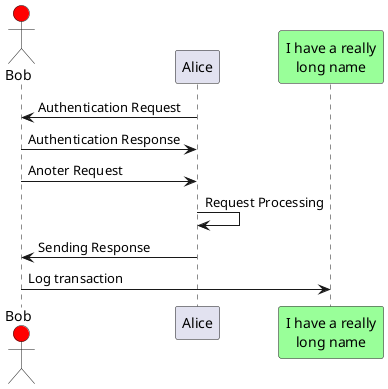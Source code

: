 @startuml
actor Bob #red
' The only difference between actor
'and participant is the drawing
participant Alice
participant "I have a really\nlong name" as L #99FF99
/' You can also declare:
   participant L as "I have a really\nlong name"  #99FF99
  '/

Alice->Bob: Authentication Request
Bob->Alice: Authentication Response
Bob->Alice: Anoter Request
Alice->Alice: Request Processing
Alice->Bob: Sending Response
Bob->L: Log transaction
@enduml
